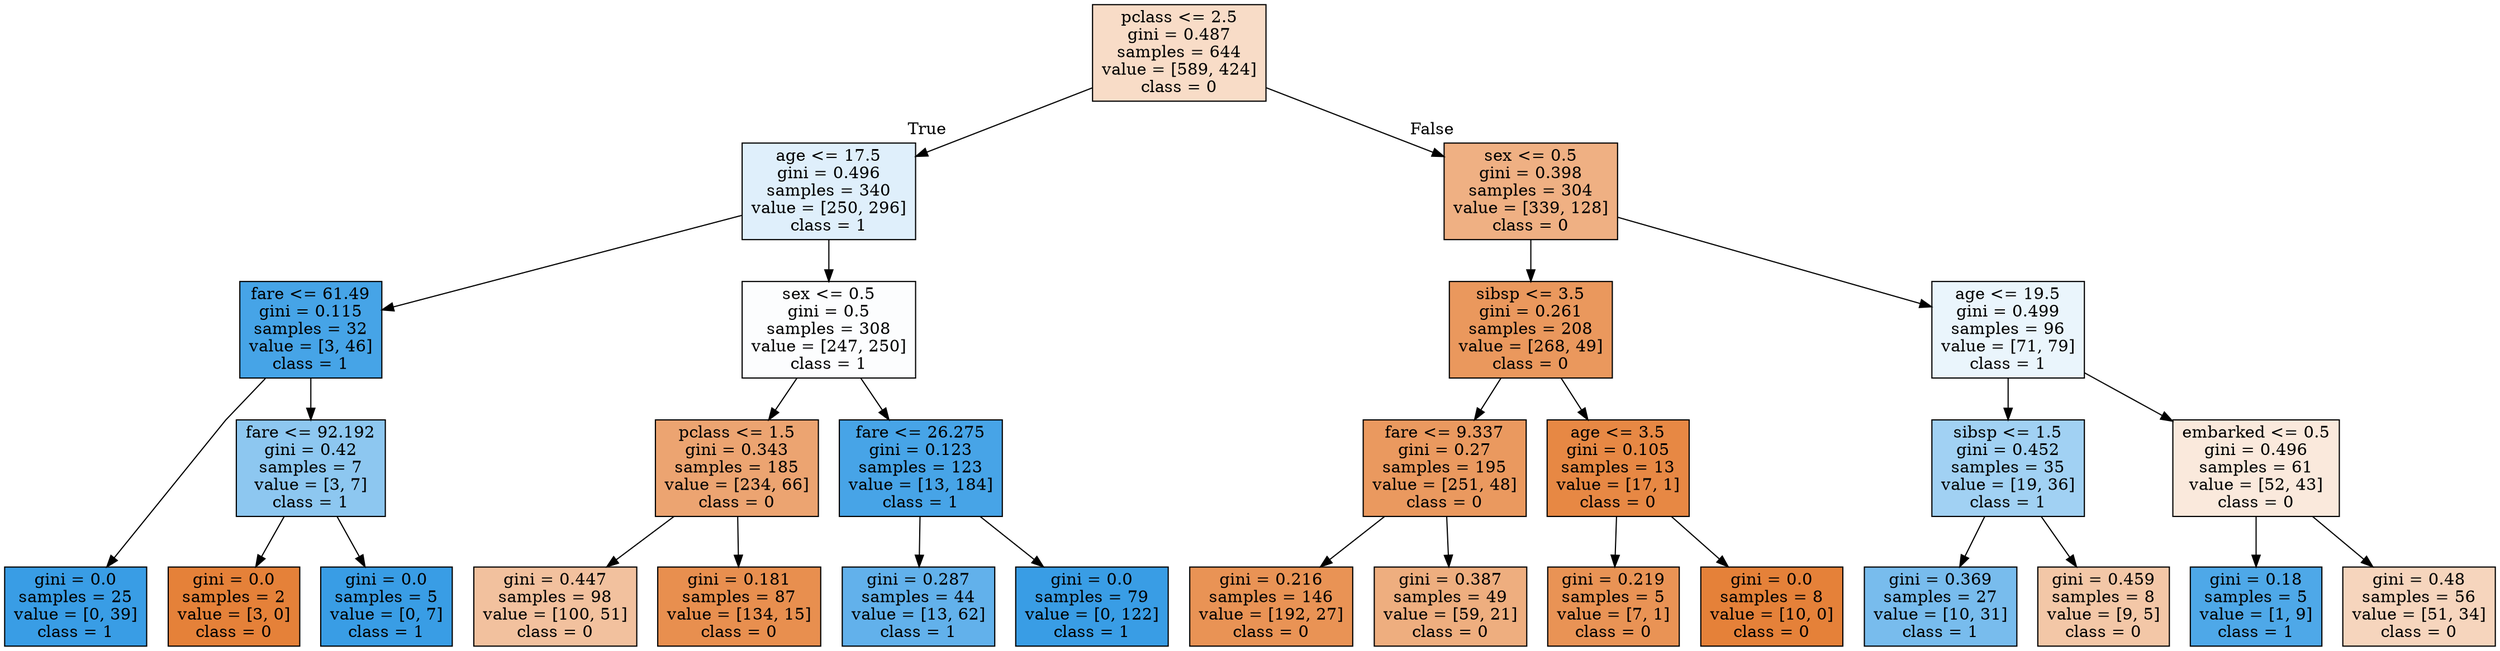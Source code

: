 digraph Tree {
node [shape=box, style="filled", color="black"] ;
graph [ranksep=equally, splines=polyline] ;
0 [label="pclass <= 2.5\ngini = 0.487\nsamples = 644\nvalue = [589, 424]\nclass = 0", fillcolor="#e5813947"] ;
1 [label="age <= 17.5\ngini = 0.496\nsamples = 340\nvalue = [250, 296]\nclass = 1", fillcolor="#399de528"] ;
0 -> 1 [labeldistance=2.5, labelangle=45, headlabel="True"] ;
2 [label="fare <= 61.49\ngini = 0.115\nsamples = 32\nvalue = [3, 46]\nclass = 1", fillcolor="#399de5ee"] ;
1 -> 2 ;
3 [label="gini = 0.0\nsamples = 25\nvalue = [0, 39]\nclass = 1", fillcolor="#399de5ff"] ;
2 -> 3 ;
4 [label="fare <= 92.192\ngini = 0.42\nsamples = 7\nvalue = [3, 7]\nclass = 1", fillcolor="#399de592"] ;
2 -> 4 ;
5 [label="gini = 0.0\nsamples = 2\nvalue = [3, 0]\nclass = 0", fillcolor="#e58139ff"] ;
4 -> 5 ;
6 [label="gini = 0.0\nsamples = 5\nvalue = [0, 7]\nclass = 1", fillcolor="#399de5ff"] ;
4 -> 6 ;
7 [label="sex <= 0.5\ngini = 0.5\nsamples = 308\nvalue = [247, 250]\nclass = 1", fillcolor="#399de503"] ;
1 -> 7 ;
8 [label="pclass <= 1.5\ngini = 0.343\nsamples = 185\nvalue = [234, 66]\nclass = 0", fillcolor="#e58139b7"] ;
7 -> 8 ;
9 [label="gini = 0.447\nsamples = 98\nvalue = [100, 51]\nclass = 0", fillcolor="#e581397d"] ;
8 -> 9 ;
10 [label="gini = 0.181\nsamples = 87\nvalue = [134, 15]\nclass = 0", fillcolor="#e58139e2"] ;
8 -> 10 ;
11 [label="fare <= 26.275\ngini = 0.123\nsamples = 123\nvalue = [13, 184]\nclass = 1", fillcolor="#399de5ed"] ;
7 -> 11 ;
12 [label="gini = 0.287\nsamples = 44\nvalue = [13, 62]\nclass = 1", fillcolor="#399de5ca"] ;
11 -> 12 ;
13 [label="gini = 0.0\nsamples = 79\nvalue = [0, 122]\nclass = 1", fillcolor="#399de5ff"] ;
11 -> 13 ;
14 [label="sex <= 0.5\ngini = 0.398\nsamples = 304\nvalue = [339, 128]\nclass = 0", fillcolor="#e581399f"] ;
0 -> 14 [labeldistance=2.5, labelangle=-45, headlabel="False"] ;
15 [label="sibsp <= 3.5\ngini = 0.261\nsamples = 208\nvalue = [268, 49]\nclass = 0", fillcolor="#e58139d0"] ;
14 -> 15 ;
16 [label="fare <= 9.337\ngini = 0.27\nsamples = 195\nvalue = [251, 48]\nclass = 0", fillcolor="#e58139ce"] ;
15 -> 16 ;
17 [label="gini = 0.216\nsamples = 146\nvalue = [192, 27]\nclass = 0", fillcolor="#e58139db"] ;
16 -> 17 ;
18 [label="gini = 0.387\nsamples = 49\nvalue = [59, 21]\nclass = 0", fillcolor="#e58139a4"] ;
16 -> 18 ;
19 [label="age <= 3.5\ngini = 0.105\nsamples = 13\nvalue = [17, 1]\nclass = 0", fillcolor="#e58139f0"] ;
15 -> 19 ;
20 [label="gini = 0.219\nsamples = 5\nvalue = [7, 1]\nclass = 0", fillcolor="#e58139db"] ;
19 -> 20 ;
21 [label="gini = 0.0\nsamples = 8\nvalue = [10, 0]\nclass = 0", fillcolor="#e58139ff"] ;
19 -> 21 ;
22 [label="age <= 19.5\ngini = 0.499\nsamples = 96\nvalue = [71, 79]\nclass = 1", fillcolor="#399de51a"] ;
14 -> 22 ;
23 [label="sibsp <= 1.5\ngini = 0.452\nsamples = 35\nvalue = [19, 36]\nclass = 1", fillcolor="#399de578"] ;
22 -> 23 ;
24 [label="gini = 0.369\nsamples = 27\nvalue = [10, 31]\nclass = 1", fillcolor="#399de5ad"] ;
23 -> 24 ;
25 [label="gini = 0.459\nsamples = 8\nvalue = [9, 5]\nclass = 0", fillcolor="#e5813971"] ;
23 -> 25 ;
26 [label="embarked <= 0.5\ngini = 0.496\nsamples = 61\nvalue = [52, 43]\nclass = 0", fillcolor="#e581392c"] ;
22 -> 26 ;
27 [label="gini = 0.18\nsamples = 5\nvalue = [1, 9]\nclass = 1", fillcolor="#399de5e3"] ;
26 -> 27 ;
28 [label="gini = 0.48\nsamples = 56\nvalue = [51, 34]\nclass = 0", fillcolor="#e5813955"] ;
26 -> 28 ;
{rank=same ; 0} ;
{rank=same ; 1; 14} ;
{rank=same ; 2; 7; 15; 22} ;
{rank=same ; 4; 8; 11; 16; 19; 23; 26} ;
{rank=same ; 3; 5; 6; 9; 10; 12; 13; 17; 18; 20; 21; 24; 25; 27; 28} ;
}